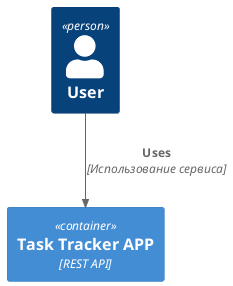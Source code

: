 @startuml
!include <C4/C4_Context>
!include <C4/C4_Container>

Person(user, "User", "")
Container(taskTrackerApp, "Task Tracker APP", "REST API", "")

Rel(user, taskTrackerApp, "Uses", "Использование сервиса")
@enduml
